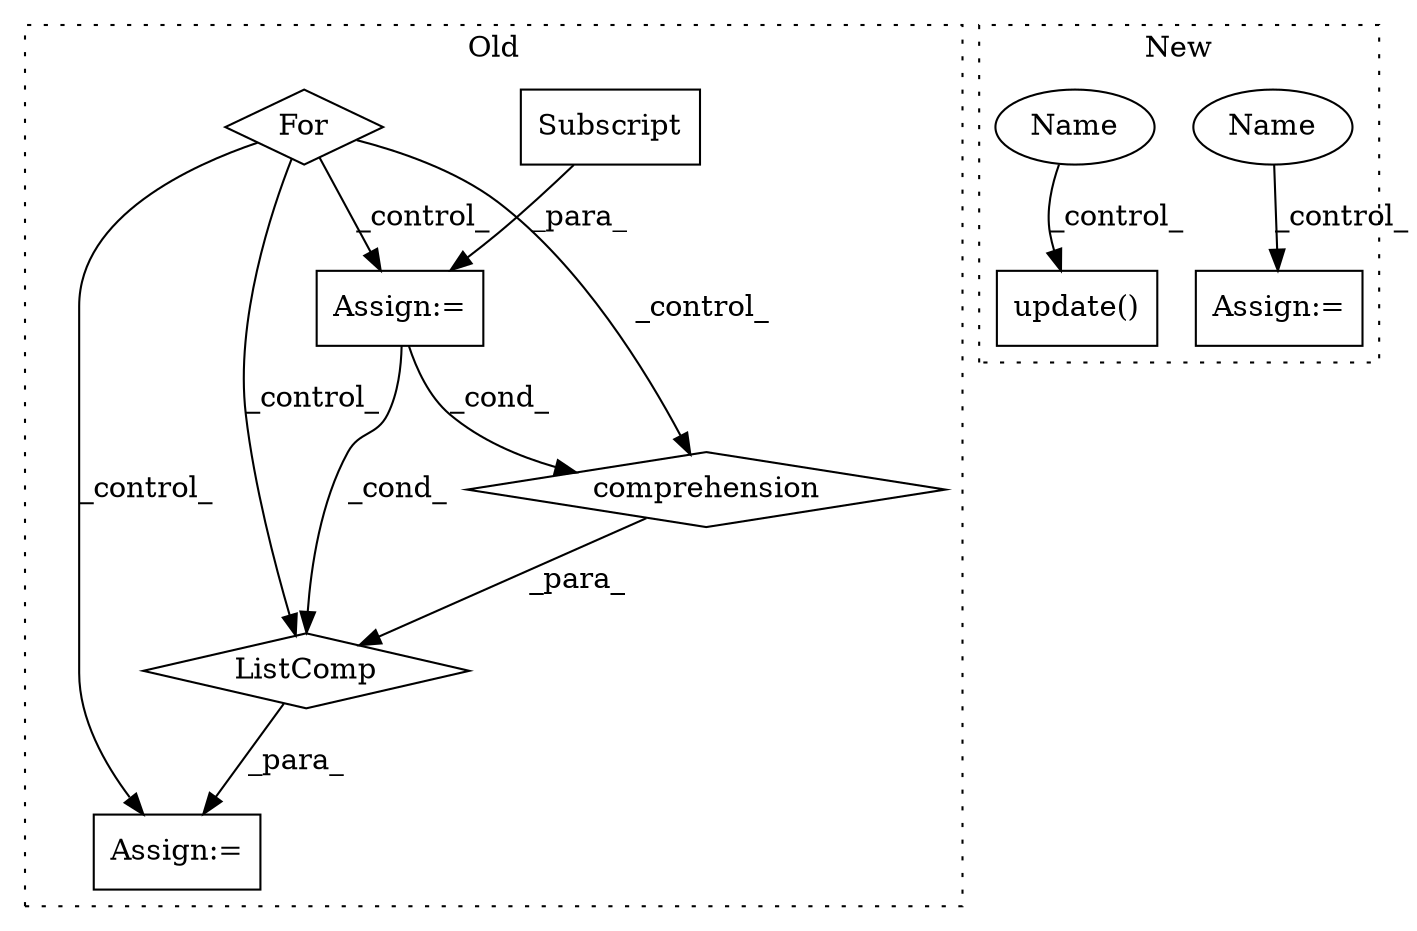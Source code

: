 digraph G {
subgraph cluster0 {
1 [label="ListComp" a="106" s="4201" l="43" shape="diamond"];
3 [label="comprehension" a="45" s="4215" l="3" shape="diamond"];
4 [label="Assign:=" a="68" s="4189" l="3" shape="box"];
5 [label="Assign:=" a="68" s="4151" l="3" shape="box"];
6 [label="Subscript" a="63" s="4154,0" l="14,0" shape="box"];
8 [label="For" a="107" s="4078,4120" l="4,14" shape="diamond"];
label = "Old";
style="dotted";
}
subgraph cluster1 {
2 [label="update()" a="75" s="5216,5233" l="16,1" shape="box"];
7 [label="Assign:=" a="68" s="4754" l="3" shape="box"];
9 [label="Name" a="87" s="4729" l="7" shape="ellipse"];
10 [label="Name" a="87" s="5195" l="7" shape="ellipse"];
label = "New";
style="dotted";
}
1 -> 4 [label="_para_"];
3 -> 1 [label="_para_"];
5 -> 3 [label="_cond_"];
5 -> 1 [label="_cond_"];
6 -> 5 [label="_para_"];
8 -> 3 [label="_control_"];
8 -> 4 [label="_control_"];
8 -> 5 [label="_control_"];
8 -> 1 [label="_control_"];
9 -> 7 [label="_control_"];
10 -> 2 [label="_control_"];
}